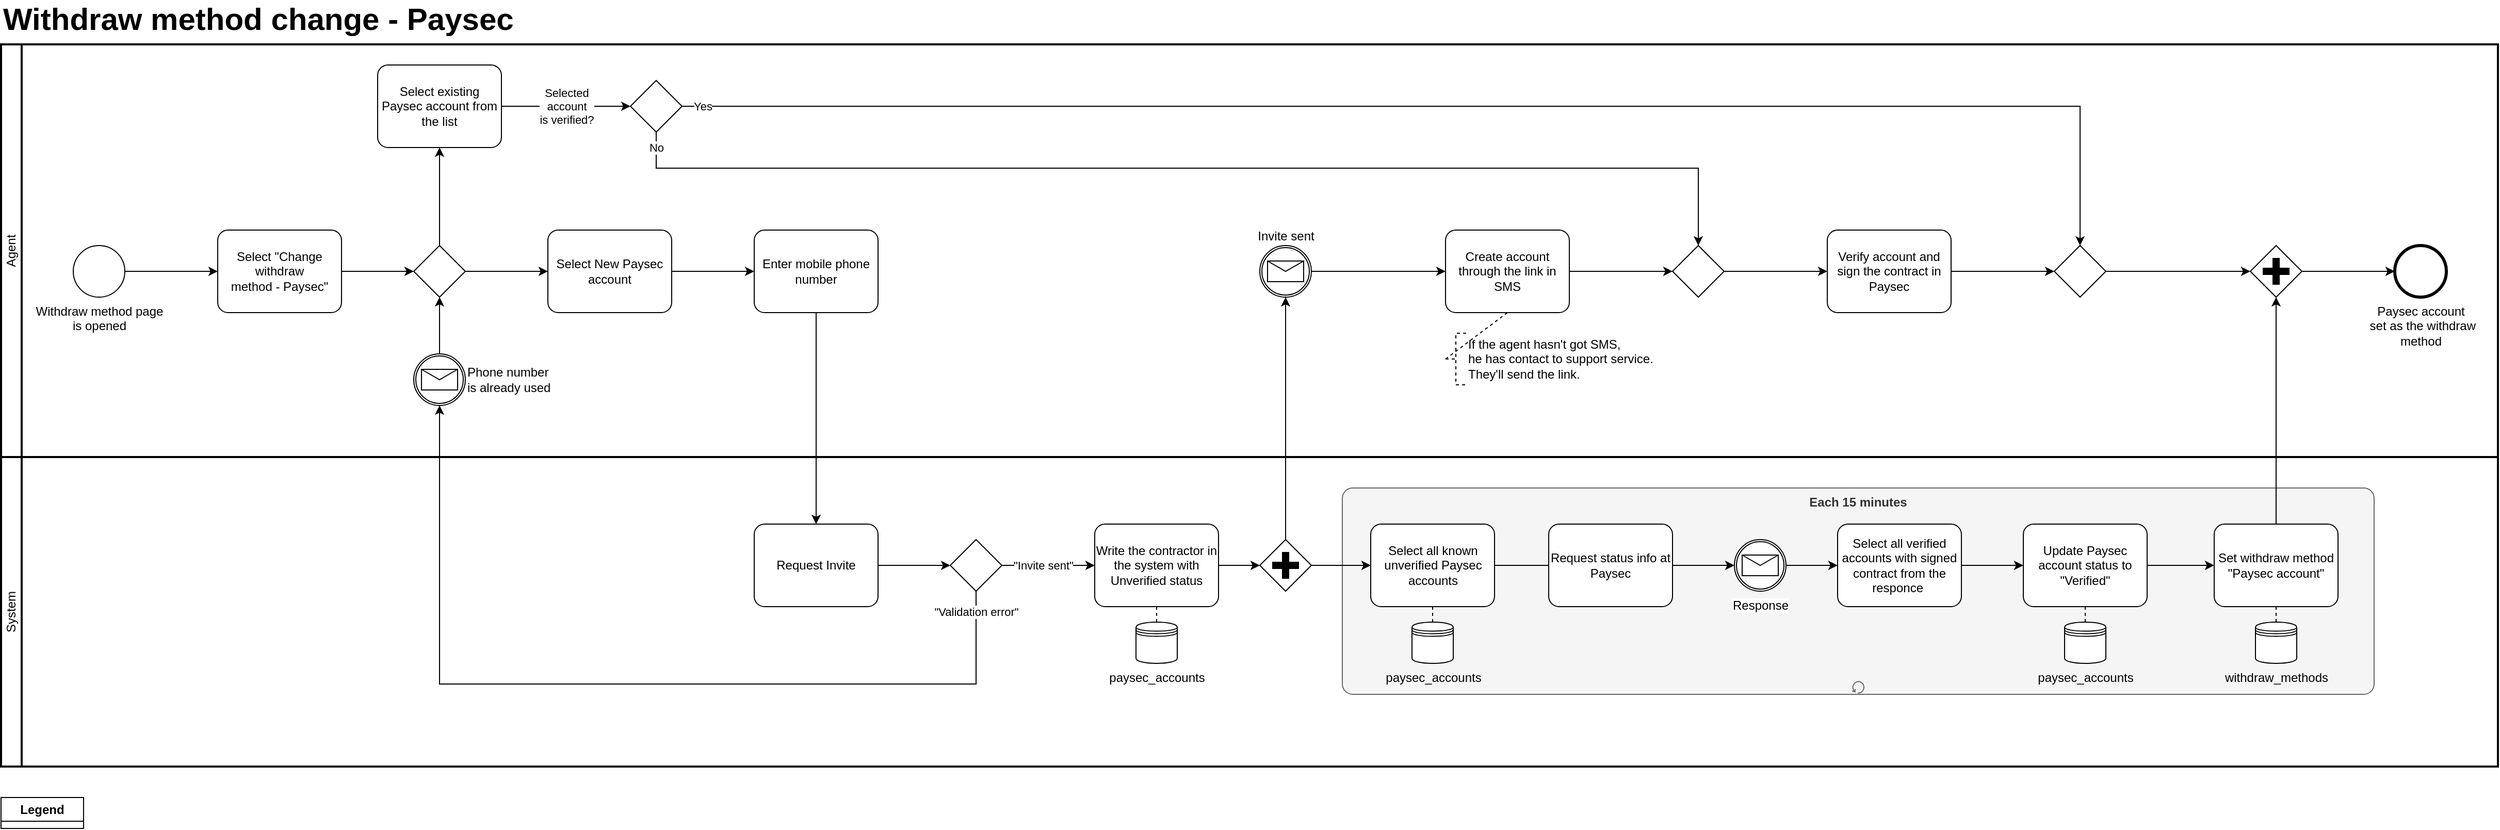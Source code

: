 <mxfile version="21.2.9" type="device">
  <diagram name="Change withdraw method - Paysec" id="9H0SPcMzH9Kw7QkzFvyV">
    <mxGraphModel dx="1908" dy="1232" grid="1" gridSize="10" guides="1" tooltips="1" connect="1" arrows="1" fold="1" page="1" pageScale="1" pageWidth="850" pageHeight="1100" math="0" shadow="0">
      <root>
        <mxCell id="0" />
        <mxCell id="1" parent="0" />
        <mxCell id="yajOu4lGRc7HOA3UDb07-59" value="System" style="swimlane;html=1;startSize=20;fontStyle=0;collapsible=0;horizontal=0;swimlaneLine=1;swimlaneFillColor=#ffffff;strokeWidth=2;whiteSpace=wrap;" parent="1" vertex="1">
          <mxGeometry x="40" y="460" width="2420" height="300" as="geometry" />
        </mxCell>
        <mxCell id="0P_T4Kui73S6R9Kblgct-1" value="" style="points=[[0.25,0.25,0],[0.5,0,0],[0.75,0.25,0],[1,0.5,0],[0.75,0.75,0],[0.5,1,0],[0.25,0.75,0],[0,0.5,0]];shape=mxgraph.bpmn.gateway2;html=1;verticalLabelPosition=bottom;labelBackgroundColor=#ffffff;verticalAlign=top;align=center;perimeter=rhombusPerimeter;outlineConnect=0;outline=none;symbol=none;gwType=parallel;" parent="yajOu4lGRc7HOA3UDb07-59" vertex="1">
          <mxGeometry x="1220" y="80" width="50" height="50" as="geometry" />
        </mxCell>
        <mxCell id="0P_T4Kui73S6R9Kblgct-26" value="paysec_accounts" style="shape=datastore;html=1;labelPosition=center;verticalLabelPosition=bottom;align=center;verticalAlign=top;" parent="yajOu4lGRc7HOA3UDb07-59" vertex="1">
          <mxGeometry x="1100" y="160" width="40" height="40" as="geometry" />
        </mxCell>
        <mxCell id="yajOu4lGRc7HOA3UDb07-20" value="" style="points=[[0.25,0.25,0],[0.5,0,0],[0.75,0.25,0],[1,0.5,0],[0.75,0.75,0],[0.5,1,0],[0.25,0.75,0],[0,0.5,0]];shape=mxgraph.bpmn.gateway2;html=1;verticalLabelPosition=bottom;labelBackgroundColor=#ffffff;verticalAlign=top;align=center;perimeter=rhombusPerimeter;outlineConnect=0;outline=none;symbol=none;" parent="yajOu4lGRc7HOA3UDb07-59" vertex="1">
          <mxGeometry x="920" y="80" width="50" height="50" as="geometry" />
        </mxCell>
        <mxCell id="yajOu4lGRc7HOA3UDb07-39" value="Write the contractor in the system with Unverified status" style="points=[[0.25,0,0],[0.5,0,0],[0.75,0,0],[1,0.25,0],[1,0.5,0],[1,0.75,0],[0.75,1,0],[0.5,1,0],[0.25,1,0],[0,0.75,0],[0,0.5,0],[0,0.25,0]];shape=mxgraph.bpmn.task;whiteSpace=wrap;rectStyle=rounded;size=10;html=1;container=1;expand=0;collapsible=0;taskMarker=abstract;" parent="yajOu4lGRc7HOA3UDb07-59" vertex="1">
          <mxGeometry x="1060" y="65" width="120" height="80" as="geometry" />
        </mxCell>
        <mxCell id="yajOu4lGRc7HOA3UDb07-21" value="&quot;Invite sent&quot;" style="edgeStyle=orthogonalEdgeStyle;rounded=0;orthogonalLoop=1;jettySize=auto;html=1;entryX=0;entryY=0.5;entryDx=0;entryDy=0;entryPerimeter=0;" parent="yajOu4lGRc7HOA3UDb07-59" source="yajOu4lGRc7HOA3UDb07-20" target="yajOu4lGRc7HOA3UDb07-39" edge="1">
          <mxGeometry x="-0.111" relative="1" as="geometry">
            <mxPoint x="940" y="245" as="targetPoint" />
            <mxPoint as="offset" />
          </mxGeometry>
        </mxCell>
        <mxCell id="yajOu4lGRc7HOA3UDb07-38" style="edgeStyle=orthogonalEdgeStyle;rounded=0;orthogonalLoop=1;jettySize=auto;html=1;exitX=1;exitY=0.5;exitDx=0;exitDy=0;exitPerimeter=0;entryX=0;entryY=0.5;entryDx=0;entryDy=0;entryPerimeter=0;" parent="yajOu4lGRc7HOA3UDb07-59" source="yajOu4lGRc7HOA3UDb07-39" target="0P_T4Kui73S6R9Kblgct-1" edge="1">
          <mxGeometry relative="1" as="geometry">
            <mxPoint x="960" y="145" as="targetPoint" />
            <mxPoint x="800" y="145" as="sourcePoint" />
          </mxGeometry>
        </mxCell>
        <mxCell id="0P_T4Kui73S6R9Kblgct-27" style="edgeStyle=orthogonalEdgeStyle;rounded=0;orthogonalLoop=1;jettySize=auto;html=1;endArrow=none;endFill=0;dashed=1;exitX=0.5;exitY=1;exitDx=0;exitDy=0;exitPerimeter=0;entryX=0.5;entryY=0;entryDx=0;entryDy=0;" parent="yajOu4lGRc7HOA3UDb07-59" source="yajOu4lGRc7HOA3UDb07-39" target="0P_T4Kui73S6R9Kblgct-26" edge="1">
          <mxGeometry relative="1" as="geometry">
            <mxPoint x="1120" y="165" as="targetPoint" />
            <mxPoint x="1080" y="165" as="sourcePoint" />
            <Array as="points" />
          </mxGeometry>
        </mxCell>
        <mxCell id="0P_T4Kui73S6R9Kblgct-34" value="Each 15 minutes" style="points=[[0.25,0,0],[0.5,0,0],[0.75,0,0],[1,0.25,0],[1,0.5,0],[1,0.75,0],[0.75,1,0],[0.5,1,0],[0.25,1,0],[0,0.75,0],[0,0.5,0],[0,0.25,0]];shape=mxgraph.bpmn.task;whiteSpace=wrap;rectStyle=rounded;size=10;html=1;container=0;expand=0;collapsible=0;taskMarker=abstract;isLoopStandard=1;labelPosition=center;verticalLabelPosition=middle;align=center;verticalAlign=top;perimeterSpacing=2;fontStyle=1;fillColor=#f5f5f5;fontColor=#333333;strokeColor=#666666;" parent="yajOu4lGRc7HOA3UDb07-59" vertex="1">
          <mxGeometry x="1300" y="30" width="1000" height="200" as="geometry" />
        </mxCell>
        <mxCell id="0P_T4Kui73S6R9Kblgct-2" style="edgeStyle=orthogonalEdgeStyle;rounded=0;orthogonalLoop=1;jettySize=auto;html=1;entryX=0;entryY=0.5;entryDx=0;entryDy=0;entryPerimeter=0;exitX=1;exitY=0.5;exitDx=0;exitDy=0;exitPerimeter=0;" parent="yajOu4lGRc7HOA3UDb07-59" source="0P_T4Kui73S6R9Kblgct-1" target="0P_T4Kui73S6R9Kblgct-38" edge="1">
          <mxGeometry relative="1" as="geometry">
            <mxPoint x="1325" y="135" as="targetPoint" />
            <mxPoint x="1280" y="135" as="sourcePoint" />
          </mxGeometry>
        </mxCell>
        <mxCell id="0P_T4Kui73S6R9Kblgct-36" value="paysec_accounts" style="shape=datastore;html=1;labelPosition=center;verticalLabelPosition=bottom;align=center;verticalAlign=top;" parent="yajOu4lGRc7HOA3UDb07-59" vertex="1">
          <mxGeometry x="1367.5" y="160" width="40" height="40" as="geometry" />
        </mxCell>
        <mxCell id="0P_T4Kui73S6R9Kblgct-37" style="edgeStyle=orthogonalEdgeStyle;rounded=0;orthogonalLoop=1;jettySize=auto;html=1;exitX=1;exitY=0.5;exitDx=0;exitDy=0;exitPerimeter=0;" parent="yajOu4lGRc7HOA3UDb07-59" source="0P_T4Kui73S6R9Kblgct-38" edge="1">
          <mxGeometry relative="1" as="geometry">
            <mxPoint x="1527.5" y="105" as="targetPoint" />
            <mxPoint x="1447.5" y="105" as="sourcePoint" />
          </mxGeometry>
        </mxCell>
        <mxCell id="0P_T4Kui73S6R9Kblgct-38" value="&lt;meta charset=&quot;utf-8&quot;&gt;&lt;span style=&quot;color: rgb(0, 0, 0); font-family: Helvetica; font-size: 12px; font-style: normal; font-variant-ligatures: normal; font-variant-caps: normal; font-weight: 400; letter-spacing: normal; orphans: 2; text-align: center; text-indent: 0px; text-transform: none; widows: 2; word-spacing: 0px; -webkit-text-stroke-width: 0px; background-color: rgb(251, 251, 251); text-decoration-thickness: initial; text-decoration-style: initial; text-decoration-color: initial; float: none; display: inline !important;&quot;&gt;Select all known unverified Paysec accounts&lt;/span&gt;" style="points=[[0.25,0,0],[0.5,0,0],[0.75,0,0],[1,0.25,0],[1,0.5,0],[1,0.75,0],[0.75,1,0],[0.5,1,0],[0.25,1,0],[0,0.75,0],[0,0.5,0],[0,0.25,0]];shape=mxgraph.bpmn.task;whiteSpace=wrap;rectStyle=rounded;size=10;html=1;container=1;expand=0;collapsible=0;taskMarker=abstract;" parent="yajOu4lGRc7HOA3UDb07-59" vertex="1">
          <mxGeometry x="1327.5" y="65" width="120" height="80" as="geometry" />
        </mxCell>
        <mxCell id="0P_T4Kui73S6R9Kblgct-35" style="edgeStyle=orthogonalEdgeStyle;rounded=0;orthogonalLoop=1;jettySize=auto;html=1;endArrow=none;endFill=0;dashed=1;entryX=0.5;entryY=1;entryDx=0;entryDy=0;entryPerimeter=0;" parent="yajOu4lGRc7HOA3UDb07-59" source="0P_T4Kui73S6R9Kblgct-36" target="0P_T4Kui73S6R9Kblgct-38" edge="1">
          <mxGeometry relative="1" as="geometry">
            <mxPoint x="1142.5" y="-35" as="targetPoint" />
            <Array as="points">
              <mxPoint x="1388" y="160" />
            </Array>
          </mxGeometry>
        </mxCell>
        <mxCell id="0P_T4Kui73S6R9Kblgct-39" value="Request status info at Paysec" style="points=[[0.25,0,0],[0.5,0,0],[0.75,0,0],[1,0.25,0],[1,0.5,0],[1,0.75,0],[0.75,1,0],[0.5,1,0],[0.25,1,0],[0,0.75,0],[0,0.5,0],[0,0.25,0]];shape=mxgraph.bpmn.task;whiteSpace=wrap;rectStyle=rounded;size=10;html=1;container=1;expand=0;collapsible=0;taskMarker=abstract;" parent="yajOu4lGRc7HOA3UDb07-59" vertex="1">
          <mxGeometry x="1500" y="65" width="120" height="80" as="geometry" />
        </mxCell>
        <mxCell id="0P_T4Kui73S6R9Kblgct-40" value="Response" style="points=[[0.145,0.145,0],[0.5,0,0],[0.855,0.145,0],[1,0.5,0],[0.855,0.855,0],[0.5,1,0],[0.145,0.855,0],[0,0.5,0]];shape=mxgraph.bpmn.event;html=1;verticalLabelPosition=bottom;labelBackgroundColor=#ffffff;verticalAlign=top;align=center;perimeter=ellipsePerimeter;outlineConnect=0;aspect=fixed;outline=catching;symbol=message;" parent="yajOu4lGRc7HOA3UDb07-59" vertex="1">
          <mxGeometry x="1680" y="80" width="50" height="50" as="geometry" />
        </mxCell>
        <mxCell id="0P_T4Kui73S6R9Kblgct-41" style="edgeStyle=orthogonalEdgeStyle;rounded=0;orthogonalLoop=1;jettySize=auto;html=1;" parent="yajOu4lGRc7HOA3UDb07-59" source="0P_T4Kui73S6R9Kblgct-39" target="0P_T4Kui73S6R9Kblgct-40" edge="1">
          <mxGeometry relative="1" as="geometry">
            <mxPoint x="1707.5" y="105" as="targetPoint" />
          </mxGeometry>
        </mxCell>
        <mxCell id="0P_T4Kui73S6R9Kblgct-42" value="Select all verified accounts with signed contract from the responce&amp;nbsp;" style="points=[[0.25,0,0],[0.5,0,0],[0.75,0,0],[1,0.25,0],[1,0.5,0],[1,0.75,0],[0.75,1,0],[0.5,1,0],[0.25,1,0],[0,0.75,0],[0,0.5,0],[0,0.25,0]];shape=mxgraph.bpmn.task;whiteSpace=wrap;rectStyle=rounded;size=10;html=1;container=1;expand=0;collapsible=0;taskMarker=abstract;" parent="yajOu4lGRc7HOA3UDb07-59" vertex="1">
          <mxGeometry x="1780" y="65" width="120" height="80" as="geometry" />
        </mxCell>
        <mxCell id="0P_T4Kui73S6R9Kblgct-43" style="edgeStyle=orthogonalEdgeStyle;rounded=0;orthogonalLoop=1;jettySize=auto;html=1;" parent="yajOu4lGRc7HOA3UDb07-59" source="0P_T4Kui73S6R9Kblgct-40" target="0P_T4Kui73S6R9Kblgct-42" edge="1">
          <mxGeometry relative="1" as="geometry">
            <mxPoint x="1807.5" y="105" as="targetPoint" />
          </mxGeometry>
        </mxCell>
        <mxCell id="0P_T4Kui73S6R9Kblgct-45" value="Update Paysec account status to &quot;Verified&quot;" style="points=[[0.25,0,0],[0.5,0,0],[0.75,0,0],[1,0.25,0],[1,0.5,0],[1,0.75,0],[0.75,1,0],[0.5,1,0],[0.25,1,0],[0,0.75,0],[0,0.5,0],[0,0.25,0]];shape=mxgraph.bpmn.task;whiteSpace=wrap;rectStyle=rounded;size=10;html=1;container=1;expand=0;collapsible=0;taskMarker=abstract;" parent="yajOu4lGRc7HOA3UDb07-59" vertex="1">
          <mxGeometry x="1960" y="65" width="120" height="80" as="geometry" />
        </mxCell>
        <mxCell id="0P_T4Kui73S6R9Kblgct-46" style="edgeStyle=orthogonalEdgeStyle;rounded=0;orthogonalLoop=1;jettySize=auto;html=1;" parent="yajOu4lGRc7HOA3UDb07-59" source="0P_T4Kui73S6R9Kblgct-42" target="0P_T4Kui73S6R9Kblgct-45" edge="1">
          <mxGeometry relative="1" as="geometry">
            <mxPoint x="1970" y="105" as="targetPoint" />
          </mxGeometry>
        </mxCell>
        <mxCell id="0P_T4Kui73S6R9Kblgct-47" style="edgeStyle=orthogonalEdgeStyle;rounded=0;orthogonalLoop=1;jettySize=auto;html=1;endArrow=none;endFill=0;dashed=1;entryX=0.5;entryY=1;entryDx=0;entryDy=0;entryPerimeter=0;exitX=0.5;exitY=0;exitDx=0;exitDy=0;" parent="yajOu4lGRc7HOA3UDb07-59" source="0P_T4Kui73S6R9Kblgct-48" target="0P_T4Kui73S6R9Kblgct-45" edge="1">
          <mxGeometry relative="1" as="geometry">
            <mxPoint x="2115" y="105" as="targetPoint" />
            <Array as="points" />
          </mxGeometry>
        </mxCell>
        <mxCell id="0P_T4Kui73S6R9Kblgct-48" value="paysec_accounts" style="shape=datastore;html=1;labelPosition=center;verticalLabelPosition=bottom;align=center;verticalAlign=top;" parent="yajOu4lGRc7HOA3UDb07-59" vertex="1">
          <mxGeometry x="2000" y="160" width="40" height="40" as="geometry" />
        </mxCell>
        <mxCell id="0P_T4Kui73S6R9Kblgct-49" value="Set withdraw method &quot;Paysec account&quot;" style="points=[[0.25,0,0],[0.5,0,0],[0.75,0,0],[1,0.25,0],[1,0.5,0],[1,0.75,0],[0.75,1,0],[0.5,1,0],[0.25,1,0],[0,0.75,0],[0,0.5,0],[0,0.25,0]];shape=mxgraph.bpmn.task;whiteSpace=wrap;rectStyle=rounded;size=10;html=1;container=1;expand=0;collapsible=0;taskMarker=abstract;" parent="yajOu4lGRc7HOA3UDb07-59" vertex="1">
          <mxGeometry x="2145" y="65" width="120" height="80" as="geometry" />
        </mxCell>
        <mxCell id="0P_T4Kui73S6R9Kblgct-44" style="edgeStyle=orthogonalEdgeStyle;rounded=0;orthogonalLoop=1;jettySize=auto;html=1;entryX=0;entryY=0.5;entryDx=0;entryDy=0;entryPerimeter=0;" parent="yajOu4lGRc7HOA3UDb07-59" source="0P_T4Kui73S6R9Kblgct-45" target="0P_T4Kui73S6R9Kblgct-49" edge="1">
          <mxGeometry relative="1" as="geometry">
            <mxPoint x="2160" y="105" as="targetPoint" />
          </mxGeometry>
        </mxCell>
        <mxCell id="0P_T4Kui73S6R9Kblgct-50" style="edgeStyle=orthogonalEdgeStyle;rounded=0;orthogonalLoop=1;jettySize=auto;html=1;endArrow=none;endFill=0;dashed=1;entryX=0.5;entryY=1;entryDx=0;entryDy=0;entryPerimeter=0;exitX=0.5;exitY=0;exitDx=0;exitDy=0;" parent="yajOu4lGRc7HOA3UDb07-59" source="0P_T4Kui73S6R9Kblgct-51" target="0P_T4Kui73S6R9Kblgct-49" edge="1">
          <mxGeometry relative="1" as="geometry">
            <mxPoint x="2275" y="65" as="targetPoint" />
            <Array as="points">
              <mxPoint x="2205.5" y="160" />
              <mxPoint x="2205.5" y="160" />
            </Array>
          </mxGeometry>
        </mxCell>
        <mxCell id="0P_T4Kui73S6R9Kblgct-51" value="withdraw_methods" style="shape=datastore;html=1;labelPosition=center;verticalLabelPosition=bottom;align=center;verticalAlign=top;" parent="yajOu4lGRc7HOA3UDb07-59" vertex="1">
          <mxGeometry x="2185" y="160" width="40" height="40" as="geometry" />
        </mxCell>
        <mxCell id="yajOu4lGRc7HOA3UDb07-58" value="Agent" style="swimlane;html=1;startSize=20;fontStyle=0;collapsible=0;horizontal=0;swimlaneLine=1;swimlaneFillColor=#ffffff;strokeWidth=2;whiteSpace=wrap;" parent="1" vertex="1">
          <mxGeometry x="40" y="60" width="2420" height="400" as="geometry" />
        </mxCell>
        <mxCell id="yajOu4lGRc7HOA3UDb07-48" value="If the agent hasn&#39;t got SMS,&lt;br&gt;he has contact to support service.&lt;br&gt;They&#39;ll send the link.&amp;nbsp;&amp;nbsp;" style="html=1;shape=mxgraph.flowchart.annotation_2;align=left;labelPosition=right;dashed=1;" parent="yajOu4lGRc7HOA3UDb07-58" vertex="1">
          <mxGeometry x="1400" y="280" width="20" height="50" as="geometry" />
        </mxCell>
        <mxCell id="yajOu4lGRc7HOA3UDb07-36" value="Create account through the link in SMS" style="points=[[0.25,0,0],[0.5,0,0],[0.75,0,0],[1,0.25,0],[1,0.5,0],[1,0.75,0],[0.75,1,0],[0.5,1,0],[0.25,1,0],[0,0.75,0],[0,0.5,0],[0,0.25,0]];shape=mxgraph.bpmn.task;whiteSpace=wrap;rectStyle=rounded;size=10;html=1;container=1;expand=0;collapsible=0;taskMarker=abstract;" parent="yajOu4lGRc7HOA3UDb07-58" vertex="1">
          <mxGeometry x="1400" y="180" width="120" height="80" as="geometry" />
        </mxCell>
        <mxCell id="yajOu4lGRc7HOA3UDb07-49" style="rounded=0;orthogonalLoop=1;jettySize=auto;html=1;endArrow=none;endFill=0;dashed=1;exitX=0;exitY=0.5;exitDx=0;exitDy=0;exitPerimeter=0;entryX=0.5;entryY=1;entryDx=0;entryDy=0;entryPerimeter=0;" parent="yajOu4lGRc7HOA3UDb07-58" source="yajOu4lGRc7HOA3UDb07-48" target="yajOu4lGRc7HOA3UDb07-36" edge="1">
          <mxGeometry relative="1" as="geometry">
            <mxPoint x="1460" y="180" as="targetPoint" />
          </mxGeometry>
        </mxCell>
        <mxCell id="yajOu4lGRc7HOA3UDb07-29" value="Verify account and sign the contract in Paysec" style="points=[[0.25,0,0],[0.5,0,0],[0.75,0,0],[1,0.25,0],[1,0.5,0],[1,0.75,0],[0.75,1,0],[0.5,1,0],[0.25,1,0],[0,0.75,0],[0,0.5,0],[0,0.25,0]];shape=mxgraph.bpmn.task;whiteSpace=wrap;rectStyle=rounded;size=10;html=1;container=1;expand=0;collapsible=0;taskMarker=abstract;" parent="yajOu4lGRc7HOA3UDb07-58" vertex="1">
          <mxGeometry x="1770" y="180" width="120" height="80" as="geometry" />
        </mxCell>
        <mxCell id="yajOu4lGRc7HOA3UDb07-45" style="edgeStyle=orthogonalEdgeStyle;rounded=0;orthogonalLoop=1;jettySize=auto;html=1;entryX=0;entryY=0.5;entryDx=0;entryDy=0;entryPerimeter=0;" parent="yajOu4lGRc7HOA3UDb07-58" source="yajOu4lGRc7HOA3UDb07-44" target="yajOu4lGRc7HOA3UDb07-29" edge="1">
          <mxGeometry relative="1" as="geometry" />
        </mxCell>
        <mxCell id="yajOu4lGRc7HOA3UDb07-44" value="" style="points=[[0.25,0.25,0],[0.5,0,0],[0.75,0.25,0],[1,0.5,0],[0.75,0.75,0],[0.5,1,0],[0.25,0.75,0],[0,0.5,0]];shape=mxgraph.bpmn.gateway2;html=1;verticalLabelPosition=bottom;labelBackgroundColor=#ffffff;verticalAlign=top;align=center;perimeter=rhombusPerimeter;outlineConnect=0;outline=none;symbol=none;" parent="yajOu4lGRc7HOA3UDb07-58" vertex="1">
          <mxGeometry x="1620" y="195.0" width="50" height="50" as="geometry" />
        </mxCell>
        <mxCell id="yajOu4lGRc7HOA3UDb07-37" style="edgeStyle=orthogonalEdgeStyle;rounded=0;orthogonalLoop=1;jettySize=auto;html=1;" parent="yajOu4lGRc7HOA3UDb07-58" source="yajOu4lGRc7HOA3UDb07-36" target="yajOu4lGRc7HOA3UDb07-44" edge="1">
          <mxGeometry relative="1" as="geometry">
            <mxPoint x="1920" y="150" as="targetPoint" />
          </mxGeometry>
        </mxCell>
        <mxCell id="yajOu4lGRc7HOA3UDb07-56" value="" style="edgeStyle=orthogonalEdgeStyle;rounded=0;orthogonalLoop=1;jettySize=auto;html=1;exitX=1;exitY=0.5;exitDx=0;exitDy=0;exitPerimeter=0;" parent="yajOu4lGRc7HOA3UDb07-58" source="0P_T4Kui73S6R9Kblgct-3" target="yajOu4lGRc7HOA3UDb07-51" edge="1">
          <mxGeometry relative="1" as="geometry">
            <mxPoint x="2410" y="220" as="targetPoint" />
            <mxPoint x="2200" y="220" as="sourcePoint" />
          </mxGeometry>
        </mxCell>
        <mxCell id="yajOu4lGRc7HOA3UDb07-51" value="Paysec account&lt;br&gt;&amp;nbsp;set as the withdraw &lt;br&gt;method" style="points=[[0.145,0.145,0],[0.5,0,0],[0.855,0.145,0],[1,0.5,0],[0.855,0.855,0],[0.5,1,0],[0.145,0.855,0],[0,0.5,0]];shape=mxgraph.bpmn.event;html=1;verticalLabelPosition=bottom;labelBackgroundColor=#ffffff;verticalAlign=top;align=center;perimeter=ellipsePerimeter;outlineConnect=0;aspect=fixed;outline=end;symbol=terminate2;" parent="yajOu4lGRc7HOA3UDb07-58" vertex="1">
          <mxGeometry x="2320.0" y="195" width="50" height="50" as="geometry" />
        </mxCell>
        <mxCell id="yajOu4lGRc7HOA3UDb07-50" style="edgeStyle=orthogonalEdgeStyle;rounded=0;orthogonalLoop=1;jettySize=auto;html=1;" parent="yajOu4lGRc7HOA3UDb07-58" source="yajOu4lGRc7HOA3UDb07-29" target="0P_T4Kui73S6R9Kblgct-24" edge="1">
          <mxGeometry relative="1" as="geometry">
            <mxPoint x="1950" y="220" as="targetPoint" />
          </mxGeometry>
        </mxCell>
        <mxCell id="sOYlmgwMb2eoAk9_BB8J-2" style="edgeStyle=orthogonalEdgeStyle;rounded=0;orthogonalLoop=1;jettySize=auto;html=1;entryX=0;entryY=0.5;entryDx=0;entryDy=0;entryPerimeter=0;" parent="yajOu4lGRc7HOA3UDb07-58" source="sOYlmgwMb2eoAk9_BB8J-1" target="yajOu4lGRc7HOA3UDb07-36" edge="1">
          <mxGeometry relative="1" as="geometry" />
        </mxCell>
        <mxCell id="sOYlmgwMb2eoAk9_BB8J-1" value="Invite sent" style="points=[[0.145,0.145,0],[0.5,0,0],[0.855,0.145,0],[1,0.5,0],[0.855,0.855,0],[0.5,1,0],[0.145,0.855,0],[0,0.5,0]];shape=mxgraph.bpmn.event;html=1;verticalLabelPosition=top;labelBackgroundColor=#ffffff;verticalAlign=bottom;align=center;perimeter=ellipsePerimeter;outlineConnect=0;aspect=fixed;outline=catching;symbol=message;labelPosition=center;" parent="yajOu4lGRc7HOA3UDb07-58" vertex="1">
          <mxGeometry x="1220" y="195" width="50" height="50" as="geometry" />
        </mxCell>
        <mxCell id="0P_T4Kui73S6R9Kblgct-3" value="" style="points=[[0.25,0.25,0],[0.5,0,0],[0.75,0.25,0],[1,0.5,0],[0.75,0.75,0],[0.5,1,0],[0.25,0.75,0],[0,0.5,0]];shape=mxgraph.bpmn.gateway2;html=1;verticalLabelPosition=bottom;labelBackgroundColor=#ffffff;verticalAlign=top;align=center;perimeter=rhombusPerimeter;outlineConnect=0;outline=none;symbol=none;gwType=parallel;" parent="yajOu4lGRc7HOA3UDb07-58" vertex="1">
          <mxGeometry x="2180" y="195" width="50" height="50" as="geometry" />
        </mxCell>
        <mxCell id="0P_T4Kui73S6R9Kblgct-25" style="edgeStyle=orthogonalEdgeStyle;rounded=0;orthogonalLoop=1;jettySize=auto;html=1;entryX=0;entryY=0.5;entryDx=0;entryDy=0;entryPerimeter=0;" parent="yajOu4lGRc7HOA3UDb07-58" source="0P_T4Kui73S6R9Kblgct-24" target="0P_T4Kui73S6R9Kblgct-3" edge="1">
          <mxGeometry relative="1" as="geometry" />
        </mxCell>
        <mxCell id="0P_T4Kui73S6R9Kblgct-24" value="" style="points=[[0.25,0.25,0],[0.5,0,0],[0.75,0.25,0],[1,0.5,0],[0.75,0.75,0],[0.5,1,0],[0.25,0.75,0],[0,0.5,0]];shape=mxgraph.bpmn.gateway2;html=1;verticalLabelPosition=bottom;labelBackgroundColor=#ffffff;verticalAlign=top;align=center;perimeter=rhombusPerimeter;outlineConnect=0;outline=none;symbol=none;" parent="yajOu4lGRc7HOA3UDb07-58" vertex="1">
          <mxGeometry x="1990" y="195" width="50" height="50" as="geometry" />
        </mxCell>
        <mxCell id="yajOu4lGRc7HOA3UDb07-9" value="Select existing Paysec account from the list" style="points=[[0.25,0,0],[0.5,0,0],[0.75,0,0],[1,0.25,0],[1,0.5,0],[1,0.75,0],[0.75,1,0],[0.5,1,0],[0.25,1,0],[0,0.75,0],[0,0.5,0],[0,0.25,0]];shape=mxgraph.bpmn.task;whiteSpace=wrap;rectStyle=rounded;size=10;html=1;container=1;expand=0;collapsible=0;taskMarker=abstract;" parent="yajOu4lGRc7HOA3UDb07-58" vertex="1">
          <mxGeometry x="365" y="20" width="120" height="80" as="geometry" />
        </mxCell>
        <mxCell id="yajOu4lGRc7HOA3UDb07-41" value="" style="points=[[0.25,0.25,0],[0.5,0,0],[0.75,0.25,0],[1,0.5,0],[0.75,0.75,0],[0.5,1,0],[0.25,0.75,0],[0,0.5,0]];shape=mxgraph.bpmn.gateway2;html=1;verticalLabelPosition=bottom;labelBackgroundColor=#ffffff;verticalAlign=top;align=center;perimeter=rhombusPerimeter;outlineConnect=0;outline=none;symbol=none;" parent="yajOu4lGRc7HOA3UDb07-58" vertex="1">
          <mxGeometry x="610" y="35.0" width="50" height="50" as="geometry" />
        </mxCell>
        <mxCell id="yajOu4lGRc7HOA3UDb07-40" style="edgeStyle=orthogonalEdgeStyle;rounded=0;orthogonalLoop=1;jettySize=auto;html=1;" parent="yajOu4lGRc7HOA3UDb07-58" source="yajOu4lGRc7HOA3UDb07-9" target="yajOu4lGRc7HOA3UDb07-41" edge="1">
          <mxGeometry relative="1" as="geometry">
            <mxPoint x="750" y="125.0" as="targetPoint" />
          </mxGeometry>
        </mxCell>
        <mxCell id="yajOu4lGRc7HOA3UDb07-42" value="Selected &lt;br&gt;account&lt;br&gt;is verified?" style="edgeLabel;html=1;align=center;verticalAlign=middle;resizable=0;points=[];" parent="yajOu4lGRc7HOA3UDb07-40" vertex="1" connectable="0">
          <mxGeometry x="0.011" relative="1" as="geometry">
            <mxPoint as="offset" />
          </mxGeometry>
        </mxCell>
        <mxCell id="yajOu4lGRc7HOA3UDb07-46" style="edgeStyle=orthogonalEdgeStyle;rounded=0;orthogonalLoop=1;jettySize=auto;html=1;entryX=0.5;entryY=0;entryDx=0;entryDy=0;entryPerimeter=0;exitX=0.5;exitY=1;exitDx=0;exitDy=0;exitPerimeter=0;" parent="yajOu4lGRc7HOA3UDb07-58" source="yajOu4lGRc7HOA3UDb07-41" target="yajOu4lGRc7HOA3UDb07-44" edge="1">
          <mxGeometry relative="1" as="geometry">
            <Array as="points">
              <mxPoint x="635" y="120" />
              <mxPoint x="1645" y="120" />
            </Array>
          </mxGeometry>
        </mxCell>
        <mxCell id="yajOu4lGRc7HOA3UDb07-47" value="No" style="edgeLabel;html=1;align=center;verticalAlign=middle;resizable=0;points=[];" parent="yajOu4lGRc7HOA3UDb07-46" vertex="1" connectable="0">
          <mxGeometry x="-0.897" y="-3" relative="1" as="geometry">
            <mxPoint x="-23" y="-23" as="offset" />
          </mxGeometry>
        </mxCell>
        <mxCell id="yajOu4lGRc7HOA3UDb07-54" value="Yes" style="edgeStyle=orthogonalEdgeStyle;rounded=0;orthogonalLoop=1;jettySize=auto;html=1;exitX=1;exitY=0.5;exitDx=0;exitDy=0;exitPerimeter=0;entryX=0.5;entryY=0;entryDx=0;entryDy=0;entryPerimeter=0;" parent="yajOu4lGRc7HOA3UDb07-58" source="yajOu4lGRc7HOA3UDb07-41" target="0P_T4Kui73S6R9Kblgct-24" edge="1">
          <mxGeometry x="-0.973" relative="1" as="geometry">
            <mxPoint x="1560" y="180" as="targetPoint" />
            <Array as="points">
              <mxPoint x="2015" y="60" />
            </Array>
            <mxPoint as="offset" />
          </mxGeometry>
        </mxCell>
        <mxCell id="0P_T4Kui73S6R9Kblgct-52" value="Phone number&lt;br&gt;is already used" style="points=[[0.145,0.145,0],[0.5,0,0],[0.855,0.145,0],[1,0.5,0],[0.855,0.855,0],[0.5,1,0],[0.145,0.855,0],[0,0.5,0]];shape=mxgraph.bpmn.event;html=1;verticalLabelPosition=middle;labelBackgroundColor=#ffffff;verticalAlign=middle;align=left;perimeter=ellipsePerimeter;outlineConnect=0;aspect=fixed;outline=catching;symbol=message;labelPosition=right;" parent="yajOu4lGRc7HOA3UDb07-58" vertex="1">
          <mxGeometry x="400" y="300" width="50" height="50" as="geometry" />
        </mxCell>
        <mxCell id="yajOu4lGRc7HOA3UDb07-1" value="Withdraw method page &lt;br&gt;is opened" style="points=[[0.145,0.145,0],[0.5,0,0],[0.855,0.145,0],[1,0.5,0],[0.855,0.855,0],[0.5,1,0],[0.145,0.855,0],[0,0.5,0]];shape=mxgraph.bpmn.event;html=1;verticalLabelPosition=bottom;labelBackgroundColor=#ffffff;verticalAlign=top;align=center;perimeter=ellipsePerimeter;outlineConnect=0;aspect=fixed;outline=standard;symbol=general;" parent="1" vertex="1">
          <mxGeometry x="110" y="255" width="50" height="50" as="geometry" />
        </mxCell>
        <mxCell id="yajOu4lGRc7HOA3UDb07-4" value="" style="edgeStyle=orthogonalEdgeStyle;rounded=0;orthogonalLoop=1;jettySize=auto;html=1;exitX=1;exitY=0.5;exitDx=0;exitDy=0;exitPerimeter=0;" parent="1" source="yajOu4lGRc7HOA3UDb07-1" target="yajOu4lGRc7HOA3UDb07-15" edge="1">
          <mxGeometry relative="1" as="geometry">
            <mxPoint x="260" y="280" as="targetPoint" />
            <mxPoint x="180" y="280" as="sourcePoint" />
          </mxGeometry>
        </mxCell>
        <mxCell id="yajOu4lGRc7HOA3UDb07-10" style="edgeStyle=orthogonalEdgeStyle;rounded=0;orthogonalLoop=1;jettySize=auto;html=1;" parent="1" source="yajOu4lGRc7HOA3UDb07-5" target="yajOu4lGRc7HOA3UDb07-11" edge="1">
          <mxGeometry relative="1" as="geometry">
            <mxPoint x="780" y="280" as="targetPoint" />
          </mxGeometry>
        </mxCell>
        <mxCell id="yajOu4lGRc7HOA3UDb07-5" value="Select New Paysec account" style="points=[[0.25,0,0],[0.5,0,0],[0.75,0,0],[1,0.25,0],[1,0.5,0],[1,0.75,0],[0.75,1,0],[0.5,1,0],[0.25,1,0],[0,0.75,0],[0,0.5,0],[0,0.25,0]];shape=mxgraph.bpmn.task;whiteSpace=wrap;rectStyle=rounded;size=10;html=1;container=1;expand=0;collapsible=0;taskMarker=abstract;" parent="1" vertex="1">
          <mxGeometry x="570" y="240" width="120" height="80" as="geometry" />
        </mxCell>
        <mxCell id="yajOu4lGRc7HOA3UDb07-7" style="edgeStyle=orthogonalEdgeStyle;rounded=0;orthogonalLoop=1;jettySize=auto;html=1;entryX=0;entryY=0.5;entryDx=0;entryDy=0;entryPerimeter=0;" parent="1" source="yajOu4lGRc7HOA3UDb07-6" target="yajOu4lGRc7HOA3UDb07-5" edge="1">
          <mxGeometry relative="1" as="geometry" />
        </mxCell>
        <mxCell id="yajOu4lGRc7HOA3UDb07-8" style="edgeStyle=orthogonalEdgeStyle;rounded=0;orthogonalLoop=1;jettySize=auto;html=1;exitX=0.5;exitY=0;exitDx=0;exitDy=0;exitPerimeter=0;entryX=0.5;entryY=1;entryDx=0;entryDy=0;entryPerimeter=0;" parent="1" source="yajOu4lGRc7HOA3UDb07-6" target="yajOu4lGRc7HOA3UDb07-9" edge="1">
          <mxGeometry relative="1" as="geometry">
            <mxPoint x="490" y="465" as="targetPoint" />
          </mxGeometry>
        </mxCell>
        <mxCell id="yajOu4lGRc7HOA3UDb07-6" value="" style="points=[[0.25,0.25,0],[0.5,0,0],[0.75,0.25,0],[1,0.5,0],[0.75,0.75,0],[0.5,1,0],[0.25,0.75,0],[0,0.5,0]];shape=mxgraph.bpmn.gateway2;html=1;verticalLabelPosition=bottom;labelBackgroundColor=#ffffff;verticalAlign=top;align=center;perimeter=rhombusPerimeter;outlineConnect=0;outline=none;symbol=none;" parent="1" vertex="1">
          <mxGeometry x="440" y="255" width="50" height="50" as="geometry" />
        </mxCell>
        <mxCell id="yajOu4lGRc7HOA3UDb07-17" style="edgeStyle=orthogonalEdgeStyle;rounded=0;orthogonalLoop=1;jettySize=auto;html=1;" parent="1" source="yajOu4lGRc7HOA3UDb07-11" target="yajOu4lGRc7HOA3UDb07-18" edge="1">
          <mxGeometry relative="1" as="geometry">
            <mxPoint x="830" y="560" as="targetPoint" />
          </mxGeometry>
        </mxCell>
        <mxCell id="yajOu4lGRc7HOA3UDb07-11" value="Enter mobile phone number" style="points=[[0.25,0,0],[0.5,0,0],[0.75,0,0],[1,0.25,0],[1,0.5,0],[1,0.75,0],[0.75,1,0],[0.5,1,0],[0.25,1,0],[0,0.75,0],[0,0.5,0],[0,0.25,0]];shape=mxgraph.bpmn.task;whiteSpace=wrap;rectStyle=rounded;size=10;html=1;container=1;expand=0;collapsible=0;taskMarker=abstract;" parent="1" vertex="1">
          <mxGeometry x="770" y="240" width="120" height="80" as="geometry" />
        </mxCell>
        <mxCell id="yajOu4lGRc7HOA3UDb07-16" style="edgeStyle=orthogonalEdgeStyle;rounded=0;orthogonalLoop=1;jettySize=auto;html=1;entryX=0;entryY=0.5;entryDx=0;entryDy=0;entryPerimeter=0;" parent="1" source="yajOu4lGRc7HOA3UDb07-15" target="yajOu4lGRc7HOA3UDb07-6" edge="1">
          <mxGeometry relative="1" as="geometry" />
        </mxCell>
        <mxCell id="yajOu4lGRc7HOA3UDb07-15" value="Select &quot;Change withdraw&lt;br style=&quot;border-color: var(--border-color); font-size: 11px;&quot;&gt;&lt;span style=&quot;background-color: rgb(255, 255, 255);&quot;&gt;&lt;font style=&quot;font-size: 12px;&quot;&gt;method - Paysec&quot;&lt;/font&gt;&lt;/span&gt;" style="points=[[0.25,0,0],[0.5,0,0],[0.75,0,0],[1,0.25,0],[1,0.5,0],[1,0.75,0],[0.75,1,0],[0.5,1,0],[0.25,1,0],[0,0.75,0],[0,0.5,0],[0,0.25,0]];shape=mxgraph.bpmn.task;whiteSpace=wrap;rectStyle=rounded;size=10;html=1;container=1;expand=0;collapsible=0;taskMarker=abstract;" parent="1" vertex="1">
          <mxGeometry x="250" y="240" width="120" height="80" as="geometry" />
        </mxCell>
        <mxCell id="yajOu4lGRc7HOA3UDb07-24" style="edgeStyle=orthogonalEdgeStyle;rounded=0;orthogonalLoop=1;jettySize=auto;html=1;exitX=0.5;exitY=1;exitDx=0;exitDy=0;exitPerimeter=0;entryX=0.5;entryY=1;entryDx=0;entryDy=0;entryPerimeter=0;" parent="1" source="yajOu4lGRc7HOA3UDb07-20" target="0P_T4Kui73S6R9Kblgct-52" edge="1">
          <mxGeometry relative="1" as="geometry">
            <mxPoint x="525" y="600" as="targetPoint" />
            <Array as="points">
              <mxPoint x="985" y="680" />
              <mxPoint x="465" y="680" />
            </Array>
          </mxGeometry>
        </mxCell>
        <mxCell id="yajOu4lGRc7HOA3UDb07-26" value="&quot;Validation error&quot;" style="edgeLabel;html=1;align=center;verticalAlign=middle;resizable=0;points=[];" parent="yajOu4lGRc7HOA3UDb07-24" vertex="1" connectable="0">
          <mxGeometry x="0.223" y="2" relative="1" as="geometry">
            <mxPoint x="448" y="-72" as="offset" />
          </mxGeometry>
        </mxCell>
        <mxCell id="yajOu4lGRc7HOA3UDb07-23" style="edgeStyle=orthogonalEdgeStyle;rounded=0;orthogonalLoop=1;jettySize=auto;html=1;exitX=0.5;exitY=0;exitDx=0;exitDy=0;exitPerimeter=0;entryX=0.5;entryY=1;entryDx=0;entryDy=0;entryPerimeter=0;" parent="1" source="0P_T4Kui73S6R9Kblgct-1" target="sOYlmgwMb2eoAk9_BB8J-1" edge="1">
          <mxGeometry relative="1" as="geometry">
            <mxPoint x="1030" y="305" as="targetPoint" />
            <mxPoint x="1030" y="420" as="sourcePoint" />
          </mxGeometry>
        </mxCell>
        <mxCell id="yajOu4lGRc7HOA3UDb07-27" style="edgeStyle=orthogonalEdgeStyle;rounded=0;orthogonalLoop=1;jettySize=auto;html=1;entryX=0.5;entryY=1;entryDx=0;entryDy=0;entryPerimeter=0;exitX=0.5;exitY=0;exitDx=0;exitDy=0;exitPerimeter=0;" parent="1" source="0P_T4Kui73S6R9Kblgct-52" target="yajOu4lGRc7HOA3UDb07-6" edge="1">
          <mxGeometry relative="1" as="geometry">
            <mxPoint x="465" y="560" as="sourcePoint" />
          </mxGeometry>
        </mxCell>
        <mxCell id="yajOu4lGRc7HOA3UDb07-18" value="Request Invite" style="points=[[0.25,0,0],[0.5,0,0],[0.75,0,0],[1,0.25,0],[1,0.5,0],[1,0.75,0],[0.75,1,0],[0.5,1,0],[0.25,1,0],[0,0.75,0],[0,0.5,0],[0,0.25,0]];shape=mxgraph.bpmn.task;whiteSpace=wrap;rectStyle=rounded;size=10;html=1;container=1;expand=0;collapsible=0;taskMarker=abstract;" parent="1" vertex="1">
          <mxGeometry x="770" y="525" width="120" height="80" as="geometry" />
        </mxCell>
        <mxCell id="yajOu4lGRc7HOA3UDb07-19" style="edgeStyle=orthogonalEdgeStyle;rounded=0;orthogonalLoop=1;jettySize=auto;html=1;" parent="1" source="yajOu4lGRc7HOA3UDb07-18" target="yajOu4lGRc7HOA3UDb07-20" edge="1">
          <mxGeometry relative="1" as="geometry">
            <mxPoint x="990" y="745" as="targetPoint" />
          </mxGeometry>
        </mxCell>
        <mxCell id="0P_T4Kui73S6R9Kblgct-55" style="edgeStyle=orthogonalEdgeStyle;rounded=0;orthogonalLoop=1;jettySize=auto;html=1;entryX=0.5;entryY=1;entryDx=0;entryDy=0;entryPerimeter=0;exitX=0.5;exitY=0;exitDx=0;exitDy=0;exitPerimeter=0;" parent="1" source="0P_T4Kui73S6R9Kblgct-49" target="0P_T4Kui73S6R9Kblgct-3" edge="1">
          <mxGeometry relative="1" as="geometry" />
        </mxCell>
        <mxCell id="0P_T4Kui73S6R9Kblgct-56" value="Legend" style="swimlane;whiteSpace=wrap;html=1;swimlaneFillColor=default;" parent="1" vertex="1" collapsed="1">
          <mxGeometry x="40" y="790" width="80" height="30" as="geometry">
            <mxRectangle x="40" y="790" width="760" height="280" as="alternateBounds" />
          </mxGeometry>
        </mxCell>
        <mxCell id="Ul8rloQQBRL7wTVc-nWd-3" value="" style="points=[[0.145,0.145,0],[0.5,0,0],[0.855,0.145,0],[1,0.5,0],[0.855,0.855,0],[0.5,1,0],[0.145,0.855,0],[0,0.5,0]];shape=mxgraph.bpmn.event;html=1;verticalLabelPosition=bottom;labelBackgroundColor=#ffffff;verticalAlign=top;align=center;perimeter=ellipsePerimeter;outlineConnect=0;aspect=fixed;outline=end;symbol=terminate2;" parent="0P_T4Kui73S6R9Kblgct-56" vertex="1">
          <mxGeometry x="40" y="130" width="50" height="50" as="geometry" />
        </mxCell>
        <mxCell id="Ul8rloQQBRL7wTVc-nWd-2" value="" style="points=[[0.145,0.145,0],[0.5,0,0],[0.855,0.145,0],[1,0.5,0],[0.855,0.855,0],[0.5,1,0],[0.145,0.855,0],[0,0.5,0]];shape=mxgraph.bpmn.event;html=1;verticalLabelPosition=bottom;labelBackgroundColor=#ffffff;verticalAlign=top;align=center;perimeter=ellipsePerimeter;outlineConnect=0;aspect=fixed;outline=standard;symbol=general;" parent="0P_T4Kui73S6R9Kblgct-56" vertex="1">
          <mxGeometry x="40" y="50" width="50" height="50" as="geometry" />
        </mxCell>
        <mxCell id="Ul8rloQQBRL7wTVc-nWd-4" value="" style="points=[[0.145,0.145,0],[0.5,0,0],[0.855,0.145,0],[1,0.5,0],[0.855,0.855,0],[0.5,1,0],[0.145,0.855,0],[0,0.5,0]];shape=mxgraph.bpmn.event;html=1;verticalLabelPosition=bottom;labelBackgroundColor=#ffffff;verticalAlign=top;align=center;perimeter=ellipsePerimeter;outlineConnect=0;aspect=fixed;outline=catching;symbol=message;" parent="0P_T4Kui73S6R9Kblgct-56" vertex="1">
          <mxGeometry x="40" y="210" width="50" height="50" as="geometry" />
        </mxCell>
        <mxCell id="Ul8rloQQBRL7wTVc-nWd-5" value="" style="points=[[0.25,0,0],[0.5,0,0],[0.75,0,0],[1,0.25,0],[1,0.5,0],[1,0.75,0],[0.75,1,0],[0.5,1,0],[0.25,1,0],[0,0.75,0],[0,0.5,0],[0,0.25,0]];shape=mxgraph.bpmn.task;whiteSpace=wrap;rectStyle=rounded;size=10;html=1;container=1;expand=0;collapsible=0;taskMarker=abstract;isLoopStandard=1;fillColor=#f5f5f5;fontColor=#333333;strokeColor=#666666;" parent="0P_T4Kui73S6R9Kblgct-56" vertex="1">
          <mxGeometry x="480" y="180" width="120" height="80" as="geometry" />
        </mxCell>
        <mxCell id="Ul8rloQQBRL7wTVc-nWd-1" value="" style="points=[[0.25,0,0],[0.5,0,0],[0.75,0,0],[1,0.25,0],[1,0.5,0],[1,0.75,0],[0.75,1,0],[0.5,1,0],[0.25,1,0],[0,0.75,0],[0,0.5,0],[0,0.25,0]];shape=mxgraph.bpmn.task;whiteSpace=wrap;rectStyle=rounded;size=10;html=1;container=1;expand=0;collapsible=0;taskMarker=abstract;" parent="0P_T4Kui73S6R9Kblgct-56" vertex="1">
          <mxGeometry x="480" y="50" width="120" height="80" as="geometry" />
        </mxCell>
        <mxCell id="Ul8rloQQBRL7wTVc-nWd-7" value="" style="points=[[0.25,0.25,0],[0.5,0,0],[0.75,0.25,0],[1,0.5,0],[0.75,0.75,0],[0.5,1,0],[0.25,0.75,0],[0,0.5,0]];shape=mxgraph.bpmn.gateway2;html=1;verticalLabelPosition=bottom;labelBackgroundColor=#ffffff;verticalAlign=top;align=center;perimeter=rhombusPerimeter;outlineConnect=0;outline=none;symbol=none;gwType=parallel;" parent="0P_T4Kui73S6R9Kblgct-56" vertex="1">
          <mxGeometry x="260" y="130" width="50" height="50" as="geometry" />
        </mxCell>
        <mxCell id="Ul8rloQQBRL7wTVc-nWd-6" value="" style="points=[[0.25,0.25,0],[0.5,0,0],[0.75,0.25,0],[1,0.5,0],[0.75,0.75,0],[0.5,1,0],[0.25,0.75,0],[0,0.5,0]];shape=mxgraph.bpmn.gateway2;html=1;verticalLabelPosition=bottom;labelBackgroundColor=#ffffff;verticalAlign=top;align=center;perimeter=rhombusPerimeter;outlineConnect=0;outline=none;symbol=none;" parent="0P_T4Kui73S6R9Kblgct-56" vertex="1">
          <mxGeometry x="260" y="50" width="50" height="50" as="geometry" />
        </mxCell>
        <mxCell id="Ul8rloQQBRL7wTVc-nWd-8" value="Starting point." style="text;html=1;strokeColor=none;fillColor=none;align=left;verticalAlign=middle;whiteSpace=wrap;rounded=0;labelPosition=center;verticalLabelPosition=middle;" parent="0P_T4Kui73S6R9Kblgct-56" vertex="1">
          <mxGeometry x="110" y="60" width="110" height="30" as="geometry" />
        </mxCell>
        <mxCell id="Ul8rloQQBRL7wTVc-nWd-9" value="Ending point." style="text;html=1;strokeColor=none;fillColor=none;align=left;verticalAlign=middle;whiteSpace=wrap;rounded=0;labelPosition=center;verticalLabelPosition=middle;" parent="0P_T4Kui73S6R9Kblgct-56" vertex="1">
          <mxGeometry x="110" y="140" width="110" height="30" as="geometry" />
        </mxCell>
        <mxCell id="Ul8rloQQBRL7wTVc-nWd-10" value="Message sent or received." style="text;html=1;strokeColor=none;fillColor=none;align=left;verticalAlign=middle;whiteSpace=wrap;rounded=0;labelPosition=center;verticalLabelPosition=middle;" parent="0P_T4Kui73S6R9Kblgct-56" vertex="1">
          <mxGeometry x="110" y="220" width="110" height="30" as="geometry" />
        </mxCell>
        <mxCell id="Ul8rloQQBRL7wTVc-nWd-11" value="Parallel gateway. Both branches execute." style="text;html=1;strokeColor=none;fillColor=none;align=left;verticalAlign=middle;whiteSpace=wrap;rounded=0;labelPosition=center;verticalLabelPosition=middle;" parent="0P_T4Kui73S6R9Kblgct-56" vertex="1">
          <mxGeometry x="330" y="140" width="130" height="30" as="geometry" />
        </mxCell>
        <mxCell id="Ul8rloQQBRL7wTVc-nWd-12" value="Exclusive gateway. Only one or another, but never both." style="text;html=1;strokeColor=none;fillColor=none;align=left;verticalAlign=middle;whiteSpace=wrap;rounded=0;labelPosition=center;verticalLabelPosition=middle;" parent="0P_T4Kui73S6R9Kblgct-56" vertex="1">
          <mxGeometry x="330" y="60" width="120" height="30" as="geometry" />
        </mxCell>
        <mxCell id="Ul8rloQQBRL7wTVc-nWd-13" value="Task, action." style="text;html=1;strokeColor=none;fillColor=none;align=left;verticalAlign=middle;whiteSpace=wrap;rounded=0;labelPosition=center;verticalLabelPosition=middle;" parent="0P_T4Kui73S6R9Kblgct-56" vertex="1">
          <mxGeometry x="630" y="60" width="110" height="30" as="geometry" />
        </mxCell>
        <mxCell id="Ul8rloQQBRL7wTVc-nWd-14" value="Loop; contains chain of tasks that repeating every 15 minutes.&amp;nbsp;" style="text;html=1;strokeColor=none;fillColor=none;align=left;verticalAlign=middle;whiteSpace=wrap;rounded=0;labelPosition=center;verticalLabelPosition=middle;" parent="0P_T4Kui73S6R9Kblgct-56" vertex="1">
          <mxGeometry x="630" y="190" width="110" height="30" as="geometry" />
        </mxCell>
        <mxCell id="5ybx3OZDI2fJ3vNjvlH2-1" value="Withdraw method change - Paysec" style="text;html=1;strokeColor=none;fillColor=none;align=left;verticalAlign=middle;whiteSpace=wrap;rounded=0;fontSize=30;fontStyle=1" vertex="1" parent="1">
          <mxGeometry x="40" y="20" width="880" height="30" as="geometry" />
        </mxCell>
      </root>
    </mxGraphModel>
  </diagram>
</mxfile>

